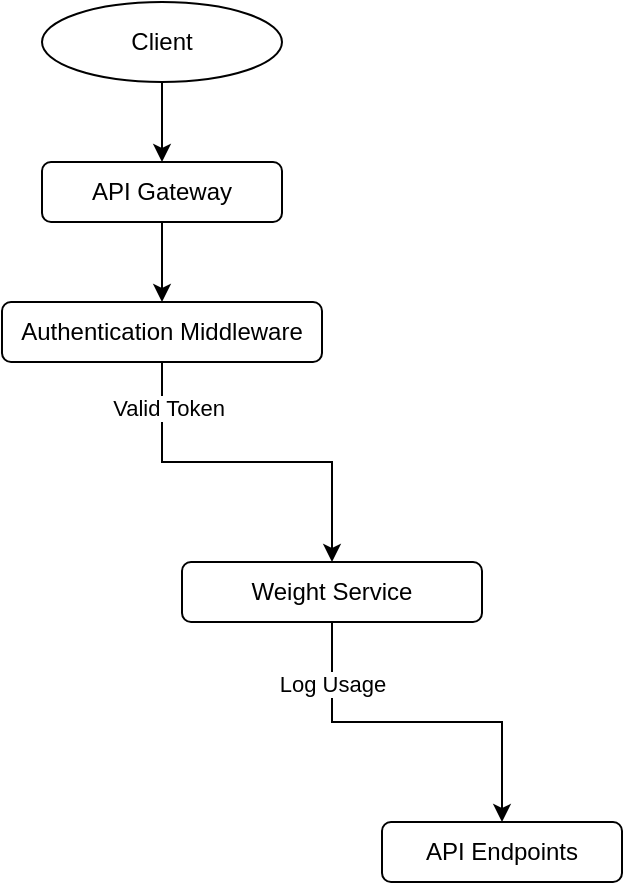 <mxfile version="24.8.0">
  <diagram id="C5RBs43oDa-KdzZeNtuy" name="Page-1">
    <mxGraphModel dx="593" dy="614" grid="1" gridSize="10" guides="1" tooltips="1" connect="1" arrows="1" fold="1" page="1" pageScale="1" pageWidth="827" pageHeight="1169" math="0" shadow="0">
      <root>
        <mxCell id="WIyWlLk6GJQsqaUBKTNV-0" />
        <mxCell id="WIyWlLk6GJQsqaUBKTNV-1" parent="WIyWlLk6GJQsqaUBKTNV-0" />
        <mxCell id="0z5r2Q25c4rV0vkfg3QP-2" value="" style="edgeStyle=orthogonalEdgeStyle;rounded=0;orthogonalLoop=1;jettySize=auto;html=1;" edge="1" parent="WIyWlLk6GJQsqaUBKTNV-1" source="0z5r2Q25c4rV0vkfg3QP-0" target="0z5r2Q25c4rV0vkfg3QP-1">
          <mxGeometry relative="1" as="geometry" />
        </mxCell>
        <mxCell id="0z5r2Q25c4rV0vkfg3QP-0" value="Client" style="ellipse;whiteSpace=wrap;html=1;" vertex="1" parent="WIyWlLk6GJQsqaUBKTNV-1">
          <mxGeometry x="370" y="30" width="120" height="40" as="geometry" />
        </mxCell>
        <mxCell id="0z5r2Q25c4rV0vkfg3QP-4" value="" style="edgeStyle=orthogonalEdgeStyle;rounded=0;orthogonalLoop=1;jettySize=auto;html=1;" edge="1" parent="WIyWlLk6GJQsqaUBKTNV-1" source="0z5r2Q25c4rV0vkfg3QP-1" target="0z5r2Q25c4rV0vkfg3QP-3">
          <mxGeometry relative="1" as="geometry" />
        </mxCell>
        <mxCell id="0z5r2Q25c4rV0vkfg3QP-1" value="API Gateway" style="rounded=1;whiteSpace=wrap;html=1;" vertex="1" parent="WIyWlLk6GJQsqaUBKTNV-1">
          <mxGeometry x="370" y="110" width="120" height="30" as="geometry" />
        </mxCell>
        <mxCell id="0z5r2Q25c4rV0vkfg3QP-6" style="edgeStyle=orthogonalEdgeStyle;rounded=0;orthogonalLoop=1;jettySize=auto;html=1;entryX=0.5;entryY=0;entryDx=0;entryDy=0;" edge="1" parent="WIyWlLk6GJQsqaUBKTNV-1" source="0z5r2Q25c4rV0vkfg3QP-3" target="0z5r2Q25c4rV0vkfg3QP-5">
          <mxGeometry relative="1" as="geometry" />
        </mxCell>
        <mxCell id="0z5r2Q25c4rV0vkfg3QP-10" value="Valid Token" style="edgeLabel;html=1;align=center;verticalAlign=middle;resizable=0;points=[];" vertex="1" connectable="0" parent="0z5r2Q25c4rV0vkfg3QP-6">
          <mxGeometry x="-0.755" y="3" relative="1" as="geometry">
            <mxPoint as="offset" />
          </mxGeometry>
        </mxCell>
        <mxCell id="0z5r2Q25c4rV0vkfg3QP-3" value="Authentication Middleware" style="rounded=1;whiteSpace=wrap;html=1;" vertex="1" parent="WIyWlLk6GJQsqaUBKTNV-1">
          <mxGeometry x="350" y="180" width="160" height="30" as="geometry" />
        </mxCell>
        <mxCell id="0z5r2Q25c4rV0vkfg3QP-8" style="edgeStyle=orthogonalEdgeStyle;rounded=0;orthogonalLoop=1;jettySize=auto;html=1;" edge="1" parent="WIyWlLk6GJQsqaUBKTNV-1" source="0z5r2Q25c4rV0vkfg3QP-5" target="0z5r2Q25c4rV0vkfg3QP-7">
          <mxGeometry relative="1" as="geometry" />
        </mxCell>
        <mxCell id="0z5r2Q25c4rV0vkfg3QP-9" value="Log Usage" style="edgeLabel;html=1;align=center;verticalAlign=middle;resizable=0;points=[];" vertex="1" connectable="0" parent="0z5r2Q25c4rV0vkfg3QP-8">
          <mxGeometry x="-0.665" relative="1" as="geometry">
            <mxPoint as="offset" />
          </mxGeometry>
        </mxCell>
        <mxCell id="0z5r2Q25c4rV0vkfg3QP-5" value="Weight Service" style="rounded=1;whiteSpace=wrap;html=1;" vertex="1" parent="WIyWlLk6GJQsqaUBKTNV-1">
          <mxGeometry x="440" y="310" width="150" height="30" as="geometry" />
        </mxCell>
        <mxCell id="0z5r2Q25c4rV0vkfg3QP-7" value="API Endpoints" style="rounded=1;whiteSpace=wrap;html=1;" vertex="1" parent="WIyWlLk6GJQsqaUBKTNV-1">
          <mxGeometry x="540" y="440" width="120" height="30" as="geometry" />
        </mxCell>
      </root>
    </mxGraphModel>
  </diagram>
</mxfile>
